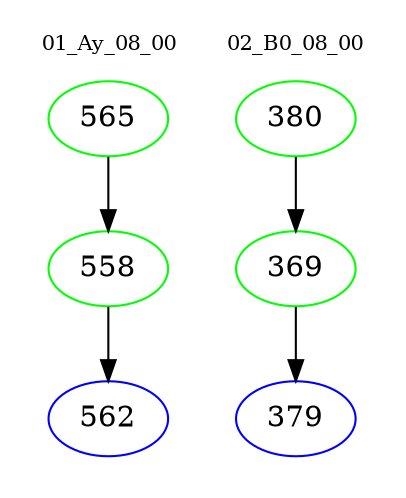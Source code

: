 digraph{
subgraph cluster_0 {
color = white
label = "01_Ay_08_00";
fontsize=10;
T0_565 [label="565", color="green"]
T0_565 -> T0_558 [color="black"]
T0_558 [label="558", color="green"]
T0_558 -> T0_562 [color="black"]
T0_562 [label="562", color="blue"]
}
subgraph cluster_1 {
color = white
label = "02_B0_08_00";
fontsize=10;
T1_380 [label="380", color="green"]
T1_380 -> T1_369 [color="black"]
T1_369 [label="369", color="green"]
T1_369 -> T1_379 [color="black"]
T1_379 [label="379", color="blue"]
}
}
